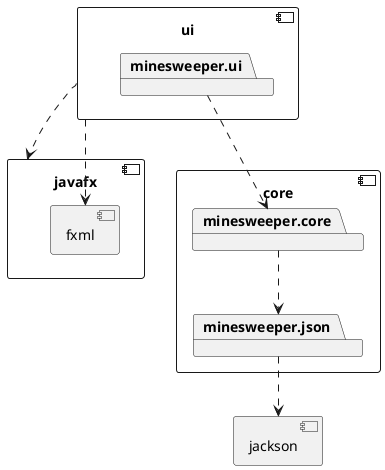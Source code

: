 @startuml minesweeper

component core {
	package minesweeper.core
  	package minesweeper.json
}

minesweeper.core ..> minesweeper.json
component jackson {
}

minesweeper.json ..> jackson


component ui {
	package minesweeper.ui
}

minesweeper.ui ..> minesweeper.core

component javafx {
	component fxml {
	}
}

ui ..> javafx
ui ..> fxml

@enduml
